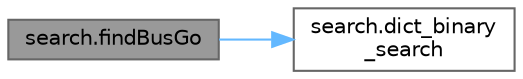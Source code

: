 digraph "search.findBusGo"
{
 // LATEX_PDF_SIZE
  bgcolor="transparent";
  edge [fontname=Helvetica,fontsize=10,labelfontname=Helvetica,labelfontsize=10];
  node [fontname=Helvetica,fontsize=10,shape=box,height=0.2,width=0.4];
  rankdir="LR";
  Node1 [id="Node000001",label="search.findBusGo",height=0.2,width=0.4,color="gray40", fillcolor="grey60", style="filled", fontcolor="black",tooltip=" "];
  Node1 -> Node2 [id="edge4_Node000001_Node000002",color="steelblue1",style="solid",tooltip=" "];
  Node2 [id="Node000002",label="search.dict_binary\l_search",height=0.2,width=0.4,color="grey40", fillcolor="white", style="filled",URL="$namespacesearch.html#a79be19296b7b96829cfc6d54ec5cb084",tooltip=" "];
}
